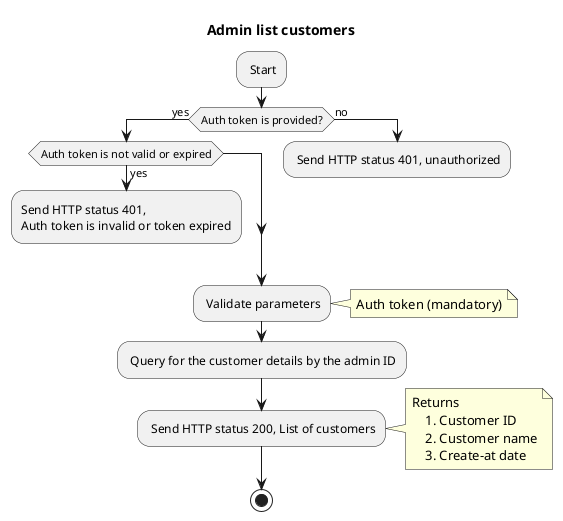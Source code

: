 @startuml Admin list customers
title Admin list customers

: Start;
if (Auth token is provided?) then (yes)
    if (Auth token is not valid or expired) then (yes)
        :Send HTTP status 401,
        Auth token is invalid or token expired;
        kill
    endif
else (no)
    : Send HTTP status 401, unauthorized;
    kill
endif
: Validate parameters;
note right
    Auth token (mandatory)
end note
: Query for the customer details by the admin ID;
: Send HTTP status 200, List of customers;
note right
    Returns
        1. Customer ID
        2. Customer name
        3. Create-at date
end note
stop
@enduml
